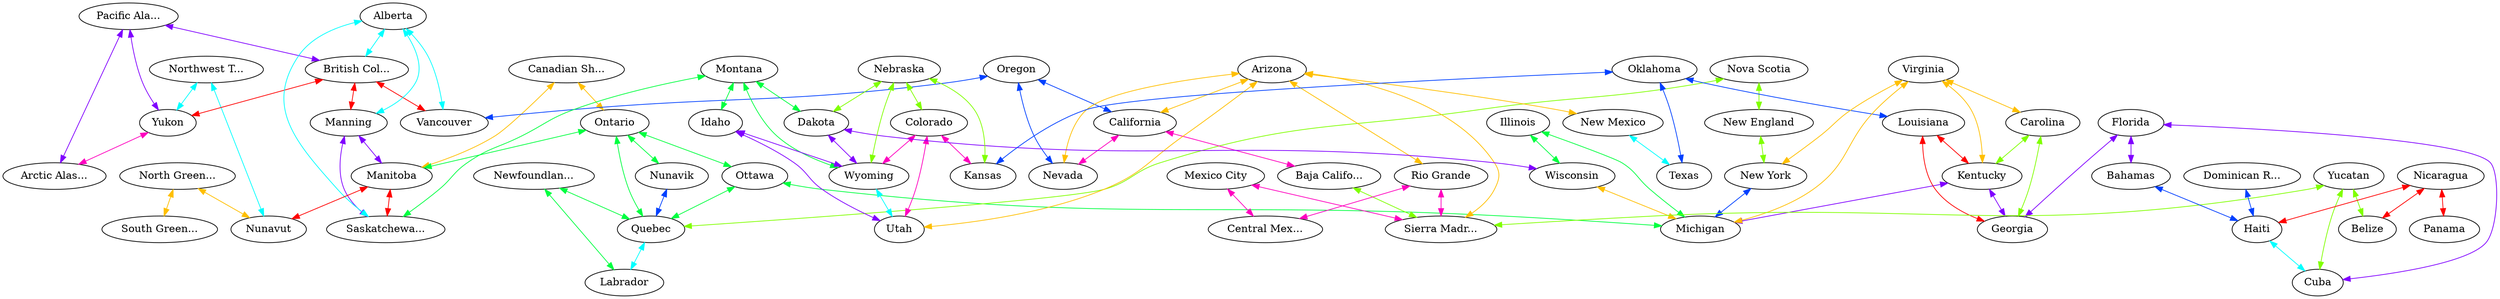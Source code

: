 graph x {
"Pacific Alaska" [pos="0.611111111111111,-1.97222222222222",label="Pacific Ala..."]
"Arctic Alaska" [pos="1.65277777777778,-1.68055555555556",label="Arctic Alas..."]
"Yukon" [pos="2.16666666666667,-1.55555555555556",label="Yukon"]
"Northwest Territories" [pos="2.80555555555556,-1.38888888888889",label="Northwest T..."]
"Nunavut" [pos="4.11111111111111,-1.80555555555556",label="Nunavut"]
"North Greenland" [pos="6.375,-0.611111111111111",label="North Green..."]
"South Greenland" [pos="6.81944444444444,-1.51388888888889",label="South Green..."]
"British Columbia" [pos="2.55555555555556,-2.45833333333333",label="British Col..."]
"Vancouver" [pos="2.26388888888889,-2.65277777777778",label="Vancouver"]
"Manning" [pos="3.59722222222222,-2.18055555555556",label="Manning"]
"Alberta" [pos="2.88888888888889,-2.63888888888889",label="Alberta"]
"Saskatchewan" [pos="3.45833333333333,-2.52777777777778",label="Saskatchewa..."]
"Manitoba" [pos="4.15277777777778,-2.25",label="Manitoba"]
"Canadian Shield" [pos="4.95833333333333,-2.51388888888889",label="Canadian Sh..."]
"Ontario" [pos="4.41666666666667,-2.79166666666667",label="Ontario"]
"Ottawa" [pos="5.27777777777778,-3.36111111111111",label="Ottawa"]
"Nunavik" [pos="5.43055555555556,-1.98611111111111",label="Nunavik"]
"Quebec" [pos="5.65277777777778,-3.05555555555556",label="Quebec"]
"Labrador" [pos="6.43055555555556,-2.54166666666667",label="Labrador"]
"Newfoundland" [pos="6.875,-3.06944444444444",label="Newfoundlan..."]
"Nova Scotia" [pos="6.31944444444444,-3.15277777777778",label="Nova Scotia"]
"Oregon" [pos="2.38888888888889,-3.18055555555556",label="Oregon"]
"California" [pos="2.25,-4.15277777777778",label="California"]
"Nevada" [pos="2.54166666666667,-4",label="Nevada"]
"Arizona" [pos="2.86111111111111,-4.375",label="Arizona"]
"New Mexico" [pos="3.52777777777778,-4.34722222222222",label="New Mexico"]
"Texas" [pos="3.875,-4.875",label="Texas"]
"Montana" [pos="3.45833333333333,-3.22222222222222",label="Montana"]
"Idaho" [pos="2.875,-3.30555555555556",label="Idaho"]
"Utah" [pos="2.95833333333333,-3.80555555555556",label="Utah"]
"Wyoming" [pos="3.30555555555556,-3.61111111111111",label="Wyoming"]
"Colorado" [pos="3.34722222222222,-4.02777777777778",label="Colorado"]
"Dakota" [pos="3.88888888888889,-3.08333333333333",label="Dakota"]
"Nebraska" [pos="3.95833333333333,-3.77777777777778",label="Nebraska"]
"Kansas" [pos="3.81944444444444,-4.02777777777778",label="Kansas"]
"Oklahoma" [pos="4.05555555555556,-4.44444444444444",label="Oklahoma"]
"Wisconsin" [pos="4.30555555555556,-3.22222222222222",label="Wisconsin"]
"Illinois" [pos="4.47222222222222,-3.86111111111111",label="Illinois"]
"Michigan" [pos="4.94444444444444,-3.52777777777778",label="Michigan"]
"New York" [pos="5.625,-3.43055555555556",label="New York"]
"New England" [pos="5.98611111111111,-3.43055555555556",label="New England"]
"Kentucky" [pos="4.97222222222222,-4.05555555555556",label="Kentucky"]
"Louisiana" [pos="4.52777777777778,-4.55555555555556",label="Louisiana"]
"Virginia" [pos="5.38888888888889,-4.02777777777778",label="Virginia"]
"Carolina" [pos="5.38888888888889,-4.5",label="Carolina"]
"Georgia" [pos="4.86111111111111,-4.48611111111111",label="Georgia"]
"Florida" [pos="5.25,-5.18055555555556",label="Florida"]
"Baja California" [pos="2.86111111111111,-5.48611111111111",label="Baja Califo..."]
"Sierra Madre" [pos="3.27777777777778,-5.81944444444444",label="Sierra Madr..."]
"Rio Grande" [pos="3.16666666666667,-4.90277777777778",label="Rio Grande"]
"Central Mexico" [pos="3.73611111111111,-5.69444444444444",label="Central Mex..."]
"Mexico City" [pos="3.90277777777778,-5.97222222222222",label="Mexico City"]
"Yucatan" [pos="4.68055555555556,-5.80555555555556",label="Yucatan"]
"Belize" [pos="4.54166666666667,-6.41666666666667",label="Belize"]
"Nicaragua" [pos="4.95833333333333,-6.52777777777778",label="Nicaragua"]
"Panama" [pos="5.06944444444444,-7.11111111111111",label="Panama"]
"Cuba" [pos="5.375,-5.73611111111111",label="Cuba"]
"Bahamas" [pos="5.76388888888889,-5.48611111111111",label="Bahamas"]
"Haiti" [pos="5.97222222222222,-6.04166666666667",label="Haiti"]
"Dominican Republic" [pos="6.36111111111111,-6.06944444444444",label="Dominican R..."]
"Canadian Shield" -- "Manitoba" [dir="both",color="0.125,1,1"]
"Canadian Shield" -- "Ontario" [dir="both",color="0.125,1,1"]
"Nebraska" -- "Colorado" [dir="both",color="0.25,1,1"]
"Nebraska" -- "Wyoming" [dir="both",color="0.25,1,1"]
"Nebraska" -- "Kansas" [dir="both",color="0.25,1,1"]
"Nebraska" -- "Dakota" [dir="both",color="0.25,1,1"]
"Ontario" -- "Quebec" [dir="both",color="0.375,1,1"]
"Ontario" -- "Ottawa" [dir="both",color="0.375,1,1"]
"Ontario" -- "Manitoba" [dir="both",color="0.375,1,1"]
"Ontario" -- "Nunavik" [dir="both",color="0.375,1,1"]
"Alberta" -- "Saskatchewan" [dir="both",color="0.5,1,1"]
"Alberta" -- "British Columbia" [dir="both",color="0.5,1,1"]
"Alberta" -- "Manning" [dir="both",color="0.5,1,1"]
"Alberta" -- "Vancouver" [dir="both",color="0.5,1,1"]
"Oregon" -- "Nevada" [dir="both",color="0.625,1,1"]
"Oregon" -- "Vancouver" [dir="both",color="0.625,1,1"]
"Oregon" -- "California" [dir="both",color="0.625,1,1"]
"Pacific Alaska" -- "Yukon" [dir="both",color="0.75,1,1"]
"Pacific Alaska" -- "Arctic Alaska" [dir="both",color="0.75,1,1"]
"Pacific Alaska" -- "British Columbia" [dir="both",color="0.75,1,1"]
"Colorado" -- "Utah" [dir="both",color="0.875,1,1"]
"Colorado" -- "Wyoming" [dir="both",color="0.875,1,1"]
"Colorado" -- "Kansas" [dir="both",color="0.875,1,1"]
"British Columbia" -- "Yukon" [dir="both",color="1,1,1"]
"British Columbia" -- "Vancouver" [dir="both",color="1,1,1"]
"British Columbia" -- "Manning" [dir="both",color="1,1,1"]
"Arizona" -- "Nevada" [dir="both",color="0.125,1,1"]
"Arizona" -- "Utah" [dir="both",color="0.125,1,1"]
"Arizona" -- "New Mexico" [dir="both",color="0.125,1,1"]
"Arizona" -- "Rio Grande" [dir="both",color="0.125,1,1"]
"Arizona" -- "Sierra Madre" [dir="both",color="0.125,1,1"]
"Arizona" -- "California" [dir="both",color="0.125,1,1"]
"Nova Scotia" -- "Quebec" [dir="both",color="0.25,1,1"]
"Nova Scotia" -- "New England" [dir="both",color="0.25,1,1"]
"Newfoundland" -- "Quebec" [dir="both",color="0.375,1,1"]
"Newfoundland" -- "Labrador" [dir="both",color="0.375,1,1"]
"Northwest Territories" -- "Yukon" [dir="both",color="0.5,1,1"]
"Northwest Territories" -- "Nunavut" [dir="both",color="0.5,1,1"]
"Nunavik" -- "Quebec" [dir="both",color="0.625,1,1"]
"Manning" -- "Saskatchewan" [dir="both",color="0.75,1,1"]
"Manning" -- "Manitoba" [dir="both",color="0.75,1,1"]
"California" -- "Nevada" [dir="both",color="0.875,1,1"]
"California" -- "Baja California" [dir="both",color="0.875,1,1"]
"Virginia" -- "Kentucky" [dir="both",color="0.125,1,1"]
"Virginia" -- "Carolina" [dir="both",color="0.125,1,1"]
"Virginia" -- "New York" [dir="both",color="0.125,1,1"]
"Virginia" -- "Michigan" [dir="both",color="0.125,1,1"]
"Yucatan" -- "Belize" [dir="both",color="0.25,1,1"]
"Yucatan" -- "Cuba" [dir="both",color="0.25,1,1"]
"Yucatan" -- "Sierra Madre" [dir="both",color="0.25,1,1"]
"Montana" -- "Saskatchewan" [dir="both",color="0.375,1,1"]
"Montana" -- "Wyoming" [dir="both",color="0.375,1,1"]
"Montana" -- "Idaho" [dir="both",color="0.375,1,1"]
"Montana" -- "Dakota" [dir="both",color="0.375,1,1"]
"New Mexico" -- "Texas" [dir="both",color="0.5,1,1"]
"Oklahoma" -- "Texas" [dir="both",color="0.625,1,1"]
"Oklahoma" -- "Louisiana" [dir="both",color="0.625,1,1"]
"Oklahoma" -- "Kansas" [dir="both",color="0.625,1,1"]
"Dakota" -- "Wisconsin" [dir="both",color="0.75,1,1"]
"Dakota" -- "Wyoming" [dir="both",color="0.75,1,1"]
"Rio Grande" -- "Central Mexico" [dir="both",color="0.875,1,1"]
"Rio Grande" -- "Sierra Madre" [dir="both",color="0.875,1,1"]
"Nicaragua" -- "Belize" [dir="both",color="1,1,1"]
"Nicaragua" -- "Panama" [dir="both",color="1,1,1"]
"Nicaragua" -- "Haiti" [dir="both",color="1,1,1"]
"North Greenland" -- "South Greenland" [dir="both",color="0.125,1,1"]
"North Greenland" -- "Nunavut" [dir="both",color="0.125,1,1"]
"New England" -- "New York" [dir="both",color="0.25,1,1"]
"Illinois" -- "Wisconsin" [dir="both",color="0.375,1,1"]
"Illinois" -- "Michigan" [dir="both",color="0.375,1,1"]
"Dominican Republic" -- "Haiti" [dir="both",color="0.625,1,1"]
"Florida" -- "Bahamas" [dir="both",color="0.75,1,1"]
"Florida" -- "Cuba" [dir="both",color="0.75,1,1"]
"Florida" -- "Georgia" [dir="both",color="0.75,1,1"]
"Mexico City" -- "Central Mexico" [dir="both",color="0.875,1,1"]
"Mexico City" -- "Sierra Madre" [dir="both",color="0.875,1,1"]
"Louisiana" -- "Kentucky" [dir="both",color="1,1,1"]
"Louisiana" -- "Georgia" [dir="both",color="1,1,1"]
"Carolina" -- "Kentucky" [dir="both",color="0.25,1,1"]
"Carolina" -- "Georgia" [dir="both",color="0.25,1,1"]
"Ottawa" -- "Quebec" [dir="both",color="0.375,1,1"]
"Ottawa" -- "Michigan" [dir="both",color="0.375,1,1"]
"Quebec" -- "Labrador" [dir="both",color="0.5,1,1"]
"Bahamas" -- "Haiti" [dir="both",color="0.625,1,1"]
"Kentucky" -- "Michigan" [dir="both",color="0.75,1,1"]
"Kentucky" -- "Georgia" [dir="both",color="0.75,1,1"]
"Yukon" -- "Arctic Alaska" [dir="both",color="0.875,1,1"]
"Manitoba" -- "Saskatchewan" [dir="both",color="1,1,1"]
"Manitoba" -- "Nunavut" [dir="both",color="1,1,1"]
"Haiti" -- "Cuba" [dir="both",color="0.5,1,1"]
"New York" -- "Michigan" [dir="both",color="0.625,1,1"]
"Idaho" -- "Utah" [dir="both",color="0.75,1,1"]
"Idaho" -- "Wyoming" [dir="both",color="0.75,1,1"]
"Wisconsin" -- "Michigan" [dir="both",color="0.125,1,1"]
"Baja California" -- "Sierra Madre" [dir="both",color="0.25,1,1"]
"Wyoming" -- "Utah" [dir="both",color="0.5,1,1"]
}
